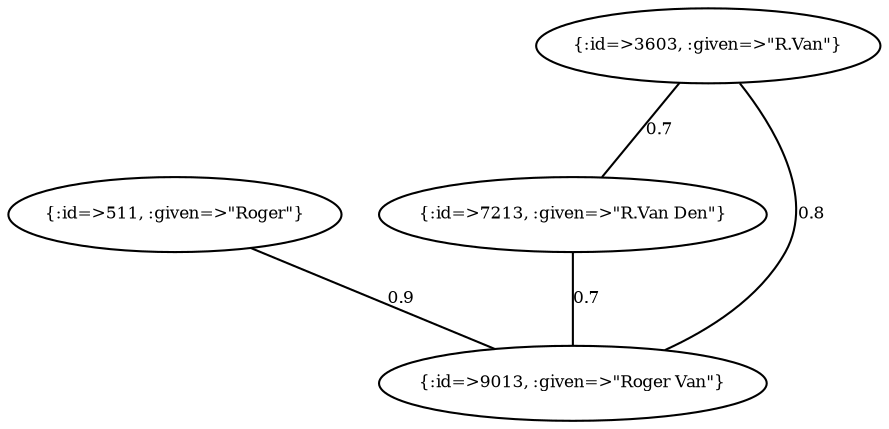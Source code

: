 graph Collector__WeightedGraph {
    "{:id=>511, :given=>\"Roger\"}" [
        fontsize = 8,
        label = "{:id=>511, :given=>\"Roger\"}"
    ]

    "{:id=>3603, :given=>\"R.Van\"}" [
        fontsize = 8,
        label = "{:id=>3603, :given=>\"R.Van\"}"
    ]

    "{:id=>7213, :given=>\"R.Van Den\"}" [
        fontsize = 8,
        label = "{:id=>7213, :given=>\"R.Van Den\"}"
    ]

    "{:id=>9013, :given=>\"Roger Van\"}" [
        fontsize = 8,
        label = "{:id=>9013, :given=>\"Roger Van\"}"
    ]

    "{:id=>511, :given=>\"Roger\"}" -- "{:id=>9013, :given=>\"Roger Van\"}" [
        fontsize = 8,
        label = 0.9
    ]

    "{:id=>3603, :given=>\"R.Van\"}" -- "{:id=>7213, :given=>\"R.Van Den\"}" [
        fontsize = 8,
        label = 0.7
    ]

    "{:id=>3603, :given=>\"R.Van\"}" -- "{:id=>9013, :given=>\"Roger Van\"}" [
        fontsize = 8,
        label = 0.8
    ]

    "{:id=>7213, :given=>\"R.Van Den\"}" -- "{:id=>9013, :given=>\"Roger Van\"}" [
        fontsize = 8,
        label = 0.7
    ]
}

